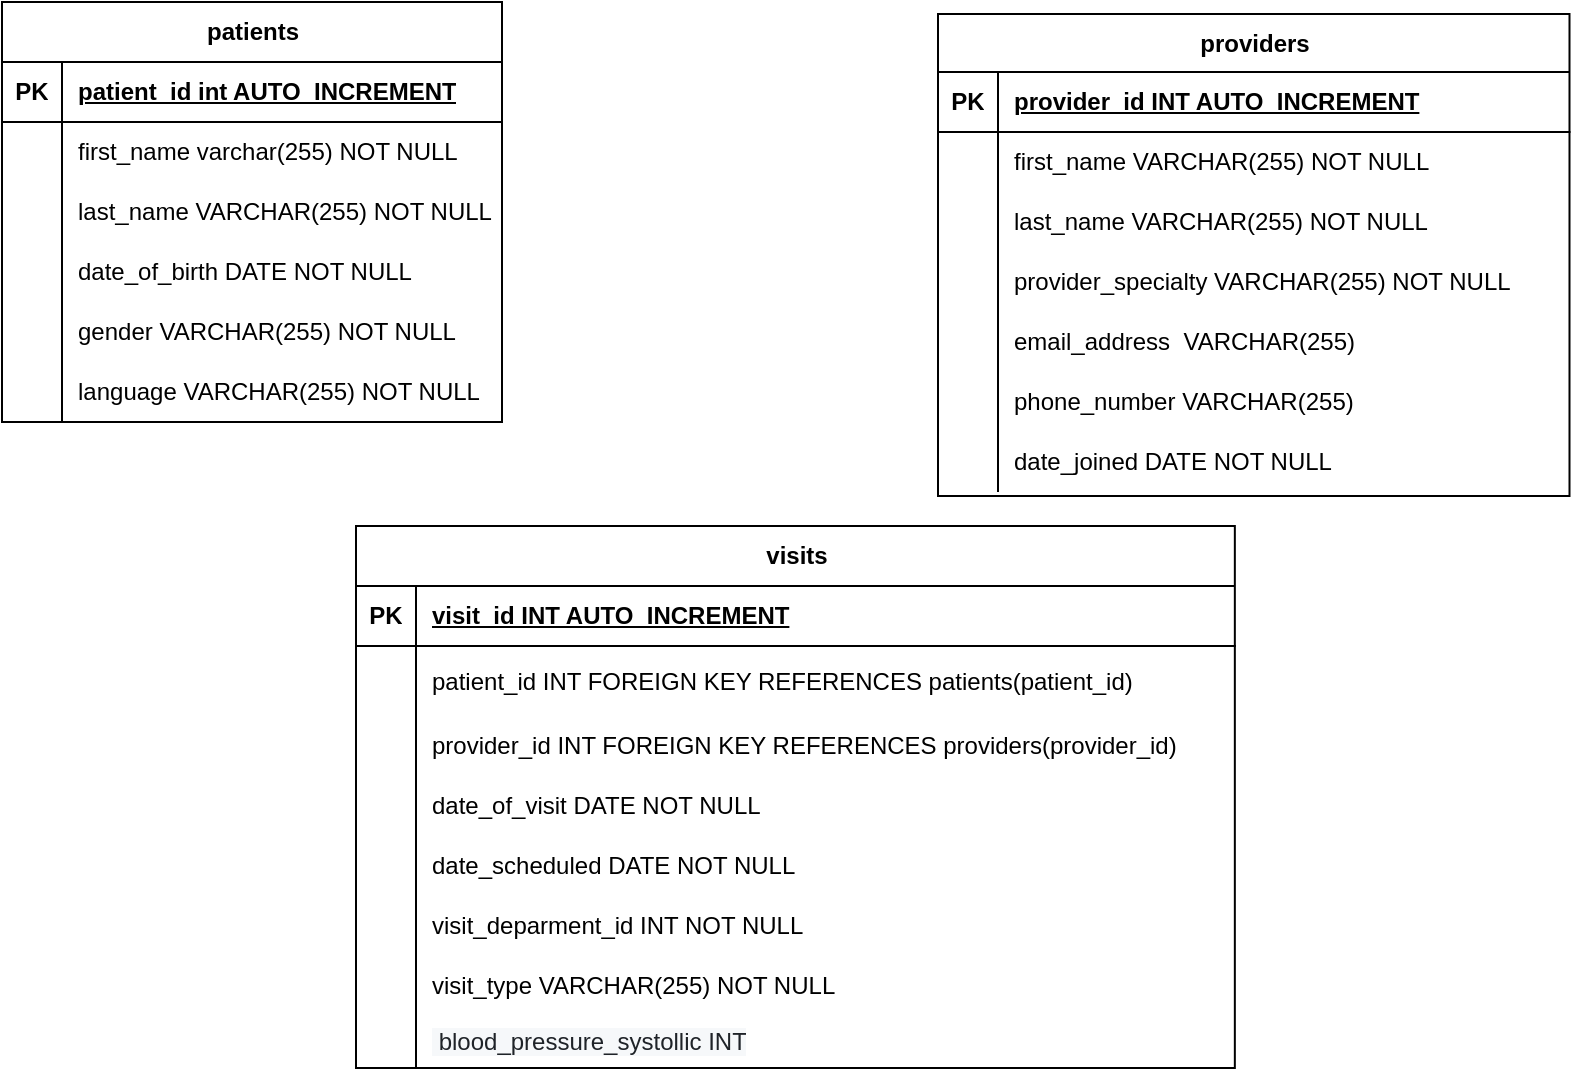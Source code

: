 <mxfile version="24.7.7">
  <diagram id="R2lEEEUBdFMjLlhIrx00" name="Page-1">
    <mxGraphModel dx="1034" dy="446" grid="0" gridSize="10" guides="1" tooltips="1" connect="1" arrows="1" fold="1" page="1" pageScale="1" pageWidth="850" pageHeight="1100" math="0" shadow="0" extFonts="Permanent Marker^https://fonts.googleapis.com/css?family=Permanent+Marker">
      <root>
        <mxCell id="0" />
        <mxCell id="1" parent="0" />
        <mxCell id="LMJzfG4wWaN6Ux2sMsph-1" value="patients" style="shape=table;startSize=30;container=1;collapsible=1;childLayout=tableLayout;fixedRows=1;rowLines=0;fontStyle=1;align=center;resizeLast=1;html=1;" vertex="1" parent="1">
          <mxGeometry x="20" y="40" width="250" height="210" as="geometry" />
        </mxCell>
        <mxCell id="LMJzfG4wWaN6Ux2sMsph-2" value="" style="shape=tableRow;horizontal=0;startSize=0;swimlaneHead=0;swimlaneBody=0;fillColor=none;collapsible=0;dropTarget=0;points=[[0,0.5],[1,0.5]];portConstraint=eastwest;top=0;left=0;right=0;bottom=1;" vertex="1" parent="LMJzfG4wWaN6Ux2sMsph-1">
          <mxGeometry y="30" width="250" height="30" as="geometry" />
        </mxCell>
        <mxCell id="LMJzfG4wWaN6Ux2sMsph-3" value="PK" style="shape=partialRectangle;connectable=0;fillColor=none;top=0;left=0;bottom=0;right=0;fontStyle=1;overflow=hidden;whiteSpace=wrap;html=1;" vertex="1" parent="LMJzfG4wWaN6Ux2sMsph-2">
          <mxGeometry width="30" height="30" as="geometry">
            <mxRectangle width="30" height="30" as="alternateBounds" />
          </mxGeometry>
        </mxCell>
        <mxCell id="LMJzfG4wWaN6Ux2sMsph-4" value="patient_id int AUTO_INCREMENT" style="shape=partialRectangle;connectable=0;fillColor=none;top=0;left=0;bottom=0;right=0;align=left;spacingLeft=6;fontStyle=5;overflow=hidden;whiteSpace=wrap;html=1;" vertex="1" parent="LMJzfG4wWaN6Ux2sMsph-2">
          <mxGeometry x="30" width="220" height="30" as="geometry">
            <mxRectangle width="220" height="30" as="alternateBounds" />
          </mxGeometry>
        </mxCell>
        <mxCell id="LMJzfG4wWaN6Ux2sMsph-5" value="" style="shape=tableRow;horizontal=0;startSize=0;swimlaneHead=0;swimlaneBody=0;fillColor=none;collapsible=0;dropTarget=0;points=[[0,0.5],[1,0.5]];portConstraint=eastwest;top=0;left=0;right=0;bottom=0;" vertex="1" parent="LMJzfG4wWaN6Ux2sMsph-1">
          <mxGeometry y="60" width="250" height="30" as="geometry" />
        </mxCell>
        <mxCell id="LMJzfG4wWaN6Ux2sMsph-6" value="" style="shape=partialRectangle;connectable=0;fillColor=none;top=0;left=0;bottom=0;right=0;editable=1;overflow=hidden;whiteSpace=wrap;html=1;" vertex="1" parent="LMJzfG4wWaN6Ux2sMsph-5">
          <mxGeometry width="30" height="30" as="geometry">
            <mxRectangle width="30" height="30" as="alternateBounds" />
          </mxGeometry>
        </mxCell>
        <mxCell id="LMJzfG4wWaN6Ux2sMsph-7" value="first_name varchar(255) NOT NULL" style="shape=partialRectangle;connectable=0;fillColor=none;top=0;left=0;bottom=0;right=0;align=left;spacingLeft=6;overflow=hidden;whiteSpace=wrap;html=1;" vertex="1" parent="LMJzfG4wWaN6Ux2sMsph-5">
          <mxGeometry x="30" width="220" height="30" as="geometry">
            <mxRectangle width="220" height="30" as="alternateBounds" />
          </mxGeometry>
        </mxCell>
        <mxCell id="LMJzfG4wWaN6Ux2sMsph-8" value="" style="shape=tableRow;horizontal=0;startSize=0;swimlaneHead=0;swimlaneBody=0;fillColor=none;collapsible=0;dropTarget=0;points=[[0,0.5],[1,0.5]];portConstraint=eastwest;top=0;left=0;right=0;bottom=0;" vertex="1" parent="LMJzfG4wWaN6Ux2sMsph-1">
          <mxGeometry y="90" width="250" height="30" as="geometry" />
        </mxCell>
        <mxCell id="LMJzfG4wWaN6Ux2sMsph-9" value="" style="shape=partialRectangle;connectable=0;fillColor=none;top=0;left=0;bottom=0;right=0;editable=1;overflow=hidden;whiteSpace=wrap;html=1;" vertex="1" parent="LMJzfG4wWaN6Ux2sMsph-8">
          <mxGeometry width="30" height="30" as="geometry">
            <mxRectangle width="30" height="30" as="alternateBounds" />
          </mxGeometry>
        </mxCell>
        <mxCell id="LMJzfG4wWaN6Ux2sMsph-10" value="last_name VARCHAR(255) NOT NULL" style="shape=partialRectangle;connectable=0;fillColor=none;top=0;left=0;bottom=0;right=0;align=left;spacingLeft=6;overflow=hidden;whiteSpace=wrap;html=1;" vertex="1" parent="LMJzfG4wWaN6Ux2sMsph-8">
          <mxGeometry x="30" width="220" height="30" as="geometry">
            <mxRectangle width="220" height="30" as="alternateBounds" />
          </mxGeometry>
        </mxCell>
        <mxCell id="LMJzfG4wWaN6Ux2sMsph-11" value="" style="shape=tableRow;horizontal=0;startSize=0;swimlaneHead=0;swimlaneBody=0;fillColor=none;collapsible=0;dropTarget=0;points=[[0,0.5],[1,0.5]];portConstraint=eastwest;top=0;left=0;right=0;bottom=0;" vertex="1" parent="LMJzfG4wWaN6Ux2sMsph-1">
          <mxGeometry y="120" width="250" height="30" as="geometry" />
        </mxCell>
        <mxCell id="LMJzfG4wWaN6Ux2sMsph-12" value="" style="shape=partialRectangle;connectable=0;fillColor=none;top=0;left=0;bottom=0;right=0;editable=1;overflow=hidden;whiteSpace=wrap;html=1;" vertex="1" parent="LMJzfG4wWaN6Ux2sMsph-11">
          <mxGeometry width="30" height="30" as="geometry">
            <mxRectangle width="30" height="30" as="alternateBounds" />
          </mxGeometry>
        </mxCell>
        <mxCell id="LMJzfG4wWaN6Ux2sMsph-13" value="date_of_birth DATE NOT NULL" style="shape=partialRectangle;connectable=0;fillColor=none;top=0;left=0;bottom=0;right=0;align=left;spacingLeft=6;overflow=hidden;whiteSpace=wrap;html=1;" vertex="1" parent="LMJzfG4wWaN6Ux2sMsph-11">
          <mxGeometry x="30" width="220" height="30" as="geometry">
            <mxRectangle width="220" height="30" as="alternateBounds" />
          </mxGeometry>
        </mxCell>
        <mxCell id="LMJzfG4wWaN6Ux2sMsph-17" style="shape=tableRow;horizontal=0;startSize=0;swimlaneHead=0;swimlaneBody=0;fillColor=none;collapsible=0;dropTarget=0;points=[[0,0.5],[1,0.5]];portConstraint=eastwest;top=0;left=0;right=0;bottom=0;" vertex="1" parent="LMJzfG4wWaN6Ux2sMsph-1">
          <mxGeometry y="150" width="250" height="30" as="geometry" />
        </mxCell>
        <mxCell id="LMJzfG4wWaN6Ux2sMsph-18" style="shape=partialRectangle;connectable=0;fillColor=none;top=0;left=0;bottom=0;right=0;editable=1;overflow=hidden;whiteSpace=wrap;html=1;" vertex="1" parent="LMJzfG4wWaN6Ux2sMsph-17">
          <mxGeometry width="30" height="30" as="geometry">
            <mxRectangle width="30" height="30" as="alternateBounds" />
          </mxGeometry>
        </mxCell>
        <mxCell id="LMJzfG4wWaN6Ux2sMsph-19" value="gender VARCHAR(255) NOT NULL" style="shape=partialRectangle;connectable=0;fillColor=none;top=0;left=0;bottom=0;right=0;align=left;spacingLeft=6;overflow=hidden;whiteSpace=wrap;html=1;" vertex="1" parent="LMJzfG4wWaN6Ux2sMsph-17">
          <mxGeometry x="30" width="220" height="30" as="geometry">
            <mxRectangle width="220" height="30" as="alternateBounds" />
          </mxGeometry>
        </mxCell>
        <mxCell id="LMJzfG4wWaN6Ux2sMsph-20" style="shape=tableRow;horizontal=0;startSize=0;swimlaneHead=0;swimlaneBody=0;fillColor=none;collapsible=0;dropTarget=0;points=[[0,0.5],[1,0.5]];portConstraint=eastwest;top=0;left=0;right=0;bottom=0;" vertex="1" parent="LMJzfG4wWaN6Ux2sMsph-1">
          <mxGeometry y="180" width="250" height="30" as="geometry" />
        </mxCell>
        <mxCell id="LMJzfG4wWaN6Ux2sMsph-21" style="shape=partialRectangle;connectable=0;fillColor=none;top=0;left=0;bottom=0;right=0;editable=1;overflow=hidden;whiteSpace=wrap;html=1;" vertex="1" parent="LMJzfG4wWaN6Ux2sMsph-20">
          <mxGeometry width="30" height="30" as="geometry">
            <mxRectangle width="30" height="30" as="alternateBounds" />
          </mxGeometry>
        </mxCell>
        <mxCell id="LMJzfG4wWaN6Ux2sMsph-22" value="language VARCHAR(255) NOT NULL" style="shape=partialRectangle;connectable=0;fillColor=none;top=0;left=0;bottom=0;right=0;align=left;spacingLeft=6;overflow=hidden;whiteSpace=wrap;html=1;" vertex="1" parent="LMJzfG4wWaN6Ux2sMsph-20">
          <mxGeometry x="30" width="220" height="30" as="geometry">
            <mxRectangle width="220" height="30" as="alternateBounds" />
          </mxGeometry>
        </mxCell>
        <mxCell id="LMJzfG4wWaN6Ux2sMsph-23" value="providers" style="shape=table;startSize=29;container=1;collapsible=1;childLayout=tableLayout;fixedRows=1;rowLines=0;fontStyle=1;align=center;resizeLast=1;html=1;" vertex="1" parent="1">
          <mxGeometry x="488" y="46" width="315.75" height="241" as="geometry" />
        </mxCell>
        <mxCell id="LMJzfG4wWaN6Ux2sMsph-24" value="" style="shape=tableRow;horizontal=0;startSize=0;swimlaneHead=0;swimlaneBody=0;fillColor=none;collapsible=0;dropTarget=0;points=[[0,0.5],[1,0.5]];portConstraint=eastwest;top=0;left=0;right=0;bottom=1;" vertex="1" parent="LMJzfG4wWaN6Ux2sMsph-23">
          <mxGeometry y="29" width="315.75" height="30" as="geometry" />
        </mxCell>
        <mxCell id="LMJzfG4wWaN6Ux2sMsph-25" value="PK" style="shape=partialRectangle;connectable=0;fillColor=none;top=0;left=0;bottom=0;right=0;fontStyle=1;overflow=hidden;whiteSpace=wrap;html=1;" vertex="1" parent="LMJzfG4wWaN6Ux2sMsph-24">
          <mxGeometry width="30" height="30" as="geometry">
            <mxRectangle width="30" height="30" as="alternateBounds" />
          </mxGeometry>
        </mxCell>
        <mxCell id="LMJzfG4wWaN6Ux2sMsph-26" value="provider_id INT AUTO_INCREMENT" style="shape=partialRectangle;connectable=0;fillColor=none;top=0;left=0;bottom=0;right=0;align=left;spacingLeft=6;fontStyle=5;overflow=hidden;whiteSpace=wrap;html=1;" vertex="1" parent="LMJzfG4wWaN6Ux2sMsph-24">
          <mxGeometry x="30" width="285.75" height="30" as="geometry">
            <mxRectangle width="285.75" height="30" as="alternateBounds" />
          </mxGeometry>
        </mxCell>
        <mxCell id="LMJzfG4wWaN6Ux2sMsph-27" value="" style="shape=tableRow;horizontal=0;startSize=0;swimlaneHead=0;swimlaneBody=0;fillColor=none;collapsible=0;dropTarget=0;points=[[0,0.5],[1,0.5]];portConstraint=eastwest;top=0;left=0;right=0;bottom=0;" vertex="1" parent="LMJzfG4wWaN6Ux2sMsph-23">
          <mxGeometry y="59" width="315.75" height="30" as="geometry" />
        </mxCell>
        <mxCell id="LMJzfG4wWaN6Ux2sMsph-28" value="" style="shape=partialRectangle;connectable=0;fillColor=none;top=0;left=0;bottom=0;right=0;editable=1;overflow=hidden;whiteSpace=wrap;html=1;" vertex="1" parent="LMJzfG4wWaN6Ux2sMsph-27">
          <mxGeometry width="30" height="30" as="geometry">
            <mxRectangle width="30" height="30" as="alternateBounds" />
          </mxGeometry>
        </mxCell>
        <mxCell id="LMJzfG4wWaN6Ux2sMsph-29" value="first_name VARCHAR(255) NOT NULL" style="shape=partialRectangle;connectable=0;fillColor=none;top=0;left=0;bottom=0;right=0;align=left;spacingLeft=6;overflow=hidden;whiteSpace=wrap;html=1;" vertex="1" parent="LMJzfG4wWaN6Ux2sMsph-27">
          <mxGeometry x="30" width="285.75" height="30" as="geometry">
            <mxRectangle width="285.75" height="30" as="alternateBounds" />
          </mxGeometry>
        </mxCell>
        <mxCell id="LMJzfG4wWaN6Ux2sMsph-30" value="" style="shape=tableRow;horizontal=0;startSize=0;swimlaneHead=0;swimlaneBody=0;fillColor=none;collapsible=0;dropTarget=0;points=[[0,0.5],[1,0.5]];portConstraint=eastwest;top=0;left=0;right=0;bottom=0;" vertex="1" parent="LMJzfG4wWaN6Ux2sMsph-23">
          <mxGeometry y="89" width="315.75" height="30" as="geometry" />
        </mxCell>
        <mxCell id="LMJzfG4wWaN6Ux2sMsph-31" value="" style="shape=partialRectangle;connectable=0;fillColor=none;top=0;left=0;bottom=0;right=0;editable=1;overflow=hidden;whiteSpace=wrap;html=1;" vertex="1" parent="LMJzfG4wWaN6Ux2sMsph-30">
          <mxGeometry width="30" height="30" as="geometry">
            <mxRectangle width="30" height="30" as="alternateBounds" />
          </mxGeometry>
        </mxCell>
        <mxCell id="LMJzfG4wWaN6Ux2sMsph-32" value="last_name VARCHAR(255) NOT NULL" style="shape=partialRectangle;connectable=0;fillColor=none;top=0;left=0;bottom=0;right=0;align=left;spacingLeft=6;overflow=hidden;whiteSpace=wrap;html=1;" vertex="1" parent="LMJzfG4wWaN6Ux2sMsph-30">
          <mxGeometry x="30" width="285.75" height="30" as="geometry">
            <mxRectangle width="285.75" height="30" as="alternateBounds" />
          </mxGeometry>
        </mxCell>
        <mxCell id="LMJzfG4wWaN6Ux2sMsph-33" value="" style="shape=tableRow;horizontal=0;startSize=0;swimlaneHead=0;swimlaneBody=0;fillColor=none;collapsible=0;dropTarget=0;points=[[0,0.5],[1,0.5]];portConstraint=eastwest;top=0;left=0;right=0;bottom=0;" vertex="1" parent="LMJzfG4wWaN6Ux2sMsph-23">
          <mxGeometry y="119" width="315.75" height="30" as="geometry" />
        </mxCell>
        <mxCell id="LMJzfG4wWaN6Ux2sMsph-34" value="" style="shape=partialRectangle;connectable=0;fillColor=none;top=0;left=0;bottom=0;right=0;editable=1;overflow=hidden;whiteSpace=wrap;html=1;" vertex="1" parent="LMJzfG4wWaN6Ux2sMsph-33">
          <mxGeometry width="30" height="30" as="geometry">
            <mxRectangle width="30" height="30" as="alternateBounds" />
          </mxGeometry>
        </mxCell>
        <mxCell id="LMJzfG4wWaN6Ux2sMsph-35" value="provider_specialty VARCHAR(255) NOT NULL" style="shape=partialRectangle;connectable=0;fillColor=none;top=0;left=0;bottom=0;right=0;align=left;spacingLeft=6;overflow=hidden;whiteSpace=wrap;html=1;" vertex="1" parent="LMJzfG4wWaN6Ux2sMsph-33">
          <mxGeometry x="30" width="285.75" height="30" as="geometry">
            <mxRectangle width="285.75" height="30" as="alternateBounds" />
          </mxGeometry>
        </mxCell>
        <mxCell id="LMJzfG4wWaN6Ux2sMsph-36" style="shape=tableRow;horizontal=0;startSize=0;swimlaneHead=0;swimlaneBody=0;fillColor=none;collapsible=0;dropTarget=0;points=[[0,0.5],[1,0.5]];portConstraint=eastwest;top=0;left=0;right=0;bottom=0;" vertex="1" parent="LMJzfG4wWaN6Ux2sMsph-23">
          <mxGeometry y="149" width="315.75" height="30" as="geometry" />
        </mxCell>
        <mxCell id="LMJzfG4wWaN6Ux2sMsph-37" style="shape=partialRectangle;connectable=0;fillColor=none;top=0;left=0;bottom=0;right=0;editable=1;overflow=hidden;whiteSpace=wrap;html=1;" vertex="1" parent="LMJzfG4wWaN6Ux2sMsph-36">
          <mxGeometry width="30" height="30" as="geometry">
            <mxRectangle width="30" height="30" as="alternateBounds" />
          </mxGeometry>
        </mxCell>
        <mxCell id="LMJzfG4wWaN6Ux2sMsph-38" value="email_address&amp;nbsp; VARCHAR(255)&amp;nbsp;" style="shape=partialRectangle;connectable=0;fillColor=none;top=0;left=0;bottom=0;right=0;align=left;spacingLeft=6;overflow=hidden;whiteSpace=wrap;html=1;" vertex="1" parent="LMJzfG4wWaN6Ux2sMsph-36">
          <mxGeometry x="30" width="285.75" height="30" as="geometry">
            <mxRectangle width="285.75" height="30" as="alternateBounds" />
          </mxGeometry>
        </mxCell>
        <mxCell id="LMJzfG4wWaN6Ux2sMsph-39" style="shape=tableRow;horizontal=0;startSize=0;swimlaneHead=0;swimlaneBody=0;fillColor=none;collapsible=0;dropTarget=0;points=[[0,0.5],[1,0.5]];portConstraint=eastwest;top=0;left=0;right=0;bottom=0;" vertex="1" parent="LMJzfG4wWaN6Ux2sMsph-23">
          <mxGeometry y="179" width="315.75" height="30" as="geometry" />
        </mxCell>
        <mxCell id="LMJzfG4wWaN6Ux2sMsph-40" style="shape=partialRectangle;connectable=0;fillColor=none;top=0;left=0;bottom=0;right=0;editable=1;overflow=hidden;whiteSpace=wrap;html=1;" vertex="1" parent="LMJzfG4wWaN6Ux2sMsph-39">
          <mxGeometry width="30" height="30" as="geometry">
            <mxRectangle width="30" height="30" as="alternateBounds" />
          </mxGeometry>
        </mxCell>
        <mxCell id="LMJzfG4wWaN6Ux2sMsph-41" value="phone_number VARCHAR(255)" style="shape=partialRectangle;connectable=0;fillColor=none;top=0;left=0;bottom=0;right=0;align=left;spacingLeft=6;overflow=hidden;whiteSpace=wrap;html=1;" vertex="1" parent="LMJzfG4wWaN6Ux2sMsph-39">
          <mxGeometry x="30" width="285.75" height="30" as="geometry">
            <mxRectangle width="285.75" height="30" as="alternateBounds" />
          </mxGeometry>
        </mxCell>
        <mxCell id="LMJzfG4wWaN6Ux2sMsph-42" style="shape=tableRow;horizontal=0;startSize=0;swimlaneHead=0;swimlaneBody=0;fillColor=none;collapsible=0;dropTarget=0;points=[[0,0.5],[1,0.5]];portConstraint=eastwest;top=0;left=0;right=0;bottom=0;" vertex="1" parent="LMJzfG4wWaN6Ux2sMsph-23">
          <mxGeometry y="209" width="315.75" height="30" as="geometry" />
        </mxCell>
        <mxCell id="LMJzfG4wWaN6Ux2sMsph-43" style="shape=partialRectangle;connectable=0;fillColor=none;top=0;left=0;bottom=0;right=0;editable=1;overflow=hidden;whiteSpace=wrap;html=1;" vertex="1" parent="LMJzfG4wWaN6Ux2sMsph-42">
          <mxGeometry width="30" height="30" as="geometry">
            <mxRectangle width="30" height="30" as="alternateBounds" />
          </mxGeometry>
        </mxCell>
        <mxCell id="LMJzfG4wWaN6Ux2sMsph-44" value="date_joined DATE NOT NULL" style="shape=partialRectangle;connectable=0;fillColor=none;top=0;left=0;bottom=0;right=0;align=left;spacingLeft=6;overflow=hidden;whiteSpace=wrap;html=1;" vertex="1" parent="LMJzfG4wWaN6Ux2sMsph-42">
          <mxGeometry x="30" width="285.75" height="30" as="geometry">
            <mxRectangle width="285.75" height="30" as="alternateBounds" />
          </mxGeometry>
        </mxCell>
        <mxCell id="LMJzfG4wWaN6Ux2sMsph-45" value="visits" style="shape=table;startSize=30;container=1;collapsible=1;childLayout=tableLayout;fixedRows=1;rowLines=0;fontStyle=1;align=center;resizeLast=1;html=1;" vertex="1" parent="1">
          <mxGeometry x="197" y="302" width="439.42" height="271" as="geometry" />
        </mxCell>
        <mxCell id="LMJzfG4wWaN6Ux2sMsph-46" value="" style="shape=tableRow;horizontal=0;startSize=0;swimlaneHead=0;swimlaneBody=0;fillColor=none;collapsible=0;dropTarget=0;points=[[0,0.5],[1,0.5]];portConstraint=eastwest;top=0;left=0;right=0;bottom=1;" vertex="1" parent="LMJzfG4wWaN6Ux2sMsph-45">
          <mxGeometry y="30" width="439.42" height="30" as="geometry" />
        </mxCell>
        <mxCell id="LMJzfG4wWaN6Ux2sMsph-47" value="PK" style="shape=partialRectangle;connectable=0;fillColor=none;top=0;left=0;bottom=0;right=0;fontStyle=1;overflow=hidden;whiteSpace=wrap;html=1;" vertex="1" parent="LMJzfG4wWaN6Ux2sMsph-46">
          <mxGeometry width="30" height="30" as="geometry">
            <mxRectangle width="30" height="30" as="alternateBounds" />
          </mxGeometry>
        </mxCell>
        <mxCell id="LMJzfG4wWaN6Ux2sMsph-48" value="visit_id INT AUTO_INCREMENT" style="shape=partialRectangle;connectable=0;fillColor=none;top=0;left=0;bottom=0;right=0;align=left;spacingLeft=6;fontStyle=5;overflow=hidden;whiteSpace=wrap;html=1;" vertex="1" parent="LMJzfG4wWaN6Ux2sMsph-46">
          <mxGeometry x="30" width="409.42" height="30" as="geometry">
            <mxRectangle width="409.42" height="30" as="alternateBounds" />
          </mxGeometry>
        </mxCell>
        <mxCell id="LMJzfG4wWaN6Ux2sMsph-49" value="" style="shape=tableRow;horizontal=0;startSize=0;swimlaneHead=0;swimlaneBody=0;fillColor=none;collapsible=0;dropTarget=0;points=[[0,0.5],[1,0.5]];portConstraint=eastwest;top=0;left=0;right=0;bottom=0;" vertex="1" parent="LMJzfG4wWaN6Ux2sMsph-45">
          <mxGeometry y="60" width="439.42" height="35" as="geometry" />
        </mxCell>
        <mxCell id="LMJzfG4wWaN6Ux2sMsph-50" value="" style="shape=partialRectangle;connectable=0;fillColor=none;top=0;left=0;bottom=0;right=0;editable=1;overflow=hidden;whiteSpace=wrap;html=1;" vertex="1" parent="LMJzfG4wWaN6Ux2sMsph-49">
          <mxGeometry width="30" height="35" as="geometry">
            <mxRectangle width="30" height="35" as="alternateBounds" />
          </mxGeometry>
        </mxCell>
        <mxCell id="LMJzfG4wWaN6Ux2sMsph-51" value="patient_id INT FOREIGN KEY REFERENCES patients(patient_id)" style="shape=partialRectangle;connectable=0;fillColor=none;top=0;left=0;bottom=0;right=0;align=left;spacingLeft=6;overflow=hidden;whiteSpace=wrap;html=1;" vertex="1" parent="LMJzfG4wWaN6Ux2sMsph-49">
          <mxGeometry x="30" width="409.42" height="35" as="geometry">
            <mxRectangle width="409.42" height="35" as="alternateBounds" />
          </mxGeometry>
        </mxCell>
        <mxCell id="LMJzfG4wWaN6Ux2sMsph-52" value="" style="shape=tableRow;horizontal=0;startSize=0;swimlaneHead=0;swimlaneBody=0;fillColor=none;collapsible=0;dropTarget=0;points=[[0,0.5],[1,0.5]];portConstraint=eastwest;top=0;left=0;right=0;bottom=0;" vertex="1" parent="LMJzfG4wWaN6Ux2sMsph-45">
          <mxGeometry y="95" width="439.42" height="30" as="geometry" />
        </mxCell>
        <mxCell id="LMJzfG4wWaN6Ux2sMsph-53" value="" style="shape=partialRectangle;connectable=0;fillColor=none;top=0;left=0;bottom=0;right=0;editable=1;overflow=hidden;whiteSpace=wrap;html=1;" vertex="1" parent="LMJzfG4wWaN6Ux2sMsph-52">
          <mxGeometry width="30" height="30" as="geometry">
            <mxRectangle width="30" height="30" as="alternateBounds" />
          </mxGeometry>
        </mxCell>
        <mxCell id="LMJzfG4wWaN6Ux2sMsph-54" value="provider_id INT FOREIGN KEY REFERENCES providers(provider_id)" style="shape=partialRectangle;connectable=0;fillColor=none;top=0;left=0;bottom=0;right=0;align=left;spacingLeft=6;overflow=hidden;whiteSpace=wrap;html=1;" vertex="1" parent="LMJzfG4wWaN6Ux2sMsph-52">
          <mxGeometry x="30" width="409.42" height="30" as="geometry">
            <mxRectangle width="409.42" height="30" as="alternateBounds" />
          </mxGeometry>
        </mxCell>
        <mxCell id="LMJzfG4wWaN6Ux2sMsph-55" value="" style="shape=tableRow;horizontal=0;startSize=0;swimlaneHead=0;swimlaneBody=0;fillColor=none;collapsible=0;dropTarget=0;points=[[0,0.5],[1,0.5]];portConstraint=eastwest;top=0;left=0;right=0;bottom=0;" vertex="1" parent="LMJzfG4wWaN6Ux2sMsph-45">
          <mxGeometry y="125" width="439.42" height="30" as="geometry" />
        </mxCell>
        <mxCell id="LMJzfG4wWaN6Ux2sMsph-56" value="" style="shape=partialRectangle;connectable=0;fillColor=none;top=0;left=0;bottom=0;right=0;editable=1;overflow=hidden;whiteSpace=wrap;html=1;" vertex="1" parent="LMJzfG4wWaN6Ux2sMsph-55">
          <mxGeometry width="30" height="30" as="geometry">
            <mxRectangle width="30" height="30" as="alternateBounds" />
          </mxGeometry>
        </mxCell>
        <mxCell id="LMJzfG4wWaN6Ux2sMsph-57" value="date_of_visit DATE NOT NULL" style="shape=partialRectangle;connectable=0;fillColor=none;top=0;left=0;bottom=0;right=0;align=left;spacingLeft=6;overflow=hidden;whiteSpace=wrap;html=1;" vertex="1" parent="LMJzfG4wWaN6Ux2sMsph-55">
          <mxGeometry x="30" width="409.42" height="30" as="geometry">
            <mxRectangle width="409.42" height="30" as="alternateBounds" />
          </mxGeometry>
        </mxCell>
        <mxCell id="LMJzfG4wWaN6Ux2sMsph-61" style="shape=tableRow;horizontal=0;startSize=0;swimlaneHead=0;swimlaneBody=0;fillColor=none;collapsible=0;dropTarget=0;points=[[0,0.5],[1,0.5]];portConstraint=eastwest;top=0;left=0;right=0;bottom=0;" vertex="1" parent="LMJzfG4wWaN6Ux2sMsph-45">
          <mxGeometry y="155" width="439.42" height="30" as="geometry" />
        </mxCell>
        <mxCell id="LMJzfG4wWaN6Ux2sMsph-62" style="shape=partialRectangle;connectable=0;fillColor=none;top=0;left=0;bottom=0;right=0;editable=1;overflow=hidden;whiteSpace=wrap;html=1;" vertex="1" parent="LMJzfG4wWaN6Ux2sMsph-61">
          <mxGeometry width="30" height="30" as="geometry">
            <mxRectangle width="30" height="30" as="alternateBounds" />
          </mxGeometry>
        </mxCell>
        <mxCell id="LMJzfG4wWaN6Ux2sMsph-63" value="date_scheduled DATE NOT NULL" style="shape=partialRectangle;connectable=0;fillColor=none;top=0;left=0;bottom=0;right=0;align=left;spacingLeft=6;overflow=hidden;whiteSpace=wrap;html=1;" vertex="1" parent="LMJzfG4wWaN6Ux2sMsph-61">
          <mxGeometry x="30" width="409.42" height="30" as="geometry">
            <mxRectangle width="409.42" height="30" as="alternateBounds" />
          </mxGeometry>
        </mxCell>
        <mxCell id="LMJzfG4wWaN6Ux2sMsph-67" style="shape=tableRow;horizontal=0;startSize=0;swimlaneHead=0;swimlaneBody=0;fillColor=none;collapsible=0;dropTarget=0;points=[[0,0.5],[1,0.5]];portConstraint=eastwest;top=0;left=0;right=0;bottom=0;" vertex="1" parent="LMJzfG4wWaN6Ux2sMsph-45">
          <mxGeometry y="185" width="439.42" height="30" as="geometry" />
        </mxCell>
        <mxCell id="LMJzfG4wWaN6Ux2sMsph-68" style="shape=partialRectangle;connectable=0;fillColor=none;top=0;left=0;bottom=0;right=0;editable=1;overflow=hidden;whiteSpace=wrap;html=1;" vertex="1" parent="LMJzfG4wWaN6Ux2sMsph-67">
          <mxGeometry width="30" height="30" as="geometry">
            <mxRectangle width="30" height="30" as="alternateBounds" />
          </mxGeometry>
        </mxCell>
        <mxCell id="LMJzfG4wWaN6Ux2sMsph-69" value="visit_deparment_id INT NOT NULL" style="shape=partialRectangle;connectable=0;fillColor=none;top=0;left=0;bottom=0;right=0;align=left;spacingLeft=6;overflow=hidden;whiteSpace=wrap;html=1;" vertex="1" parent="LMJzfG4wWaN6Ux2sMsph-67">
          <mxGeometry x="30" width="409.42" height="30" as="geometry">
            <mxRectangle width="409.42" height="30" as="alternateBounds" />
          </mxGeometry>
        </mxCell>
        <mxCell id="LMJzfG4wWaN6Ux2sMsph-64" style="shape=tableRow;horizontal=0;startSize=0;swimlaneHead=0;swimlaneBody=0;fillColor=none;collapsible=0;dropTarget=0;points=[[0,0.5],[1,0.5]];portConstraint=eastwest;top=0;left=0;right=0;bottom=0;" vertex="1" parent="LMJzfG4wWaN6Ux2sMsph-45">
          <mxGeometry y="215" width="439.42" height="30" as="geometry" />
        </mxCell>
        <mxCell id="LMJzfG4wWaN6Ux2sMsph-65" style="shape=partialRectangle;connectable=0;fillColor=none;top=0;left=0;bottom=0;right=0;editable=1;overflow=hidden;whiteSpace=wrap;html=1;" vertex="1" parent="LMJzfG4wWaN6Ux2sMsph-64">
          <mxGeometry width="30" height="30" as="geometry">
            <mxRectangle width="30" height="30" as="alternateBounds" />
          </mxGeometry>
        </mxCell>
        <mxCell id="LMJzfG4wWaN6Ux2sMsph-66" value="visit_type VARCHAR(255) NOT NULL" style="shape=partialRectangle;connectable=0;fillColor=none;top=0;left=0;bottom=0;right=0;align=left;spacingLeft=6;overflow=hidden;whiteSpace=wrap;html=1;" vertex="1" parent="LMJzfG4wWaN6Ux2sMsph-64">
          <mxGeometry x="30" width="409.42" height="30" as="geometry">
            <mxRectangle width="409.42" height="30" as="alternateBounds" />
          </mxGeometry>
        </mxCell>
        <mxCell id="LMJzfG4wWaN6Ux2sMsph-70" style="shape=tableRow;horizontal=0;startSize=0;swimlaneHead=0;swimlaneBody=0;fillColor=none;collapsible=0;dropTarget=0;points=[[0,0.5],[1,0.5]];portConstraint=eastwest;top=0;left=0;right=0;bottom=0;" vertex="1" parent="LMJzfG4wWaN6Ux2sMsph-45">
          <mxGeometry y="245" width="439.42" height="26" as="geometry" />
        </mxCell>
        <mxCell id="LMJzfG4wWaN6Ux2sMsph-71" style="shape=partialRectangle;connectable=0;fillColor=none;top=0;left=0;bottom=0;right=0;editable=1;overflow=hidden;whiteSpace=wrap;html=1;" vertex="1" parent="LMJzfG4wWaN6Ux2sMsph-70">
          <mxGeometry width="30" height="26" as="geometry">
            <mxRectangle width="30" height="26" as="alternateBounds" />
          </mxGeometry>
        </mxCell>
        <mxCell id="LMJzfG4wWaN6Ux2sMsph-72" value="&lt;font color=&quot;#1f2328&quot;&gt;&lt;span style=&quot;background-color: rgb(246, 248, 250);&quot;&gt;&amp;nbsp;blood_pressure_systollic INT&lt;/span&gt;&lt;/font&gt;" style="shape=partialRectangle;connectable=0;fillColor=none;top=0;left=0;bottom=0;right=0;align=left;spacingLeft=6;overflow=hidden;whiteSpace=wrap;html=1;fontSize=12;" vertex="1" parent="LMJzfG4wWaN6Ux2sMsph-70">
          <mxGeometry x="30" width="409.42" height="26" as="geometry">
            <mxRectangle width="409.42" height="26" as="alternateBounds" />
          </mxGeometry>
        </mxCell>
      </root>
    </mxGraphModel>
  </diagram>
</mxfile>
